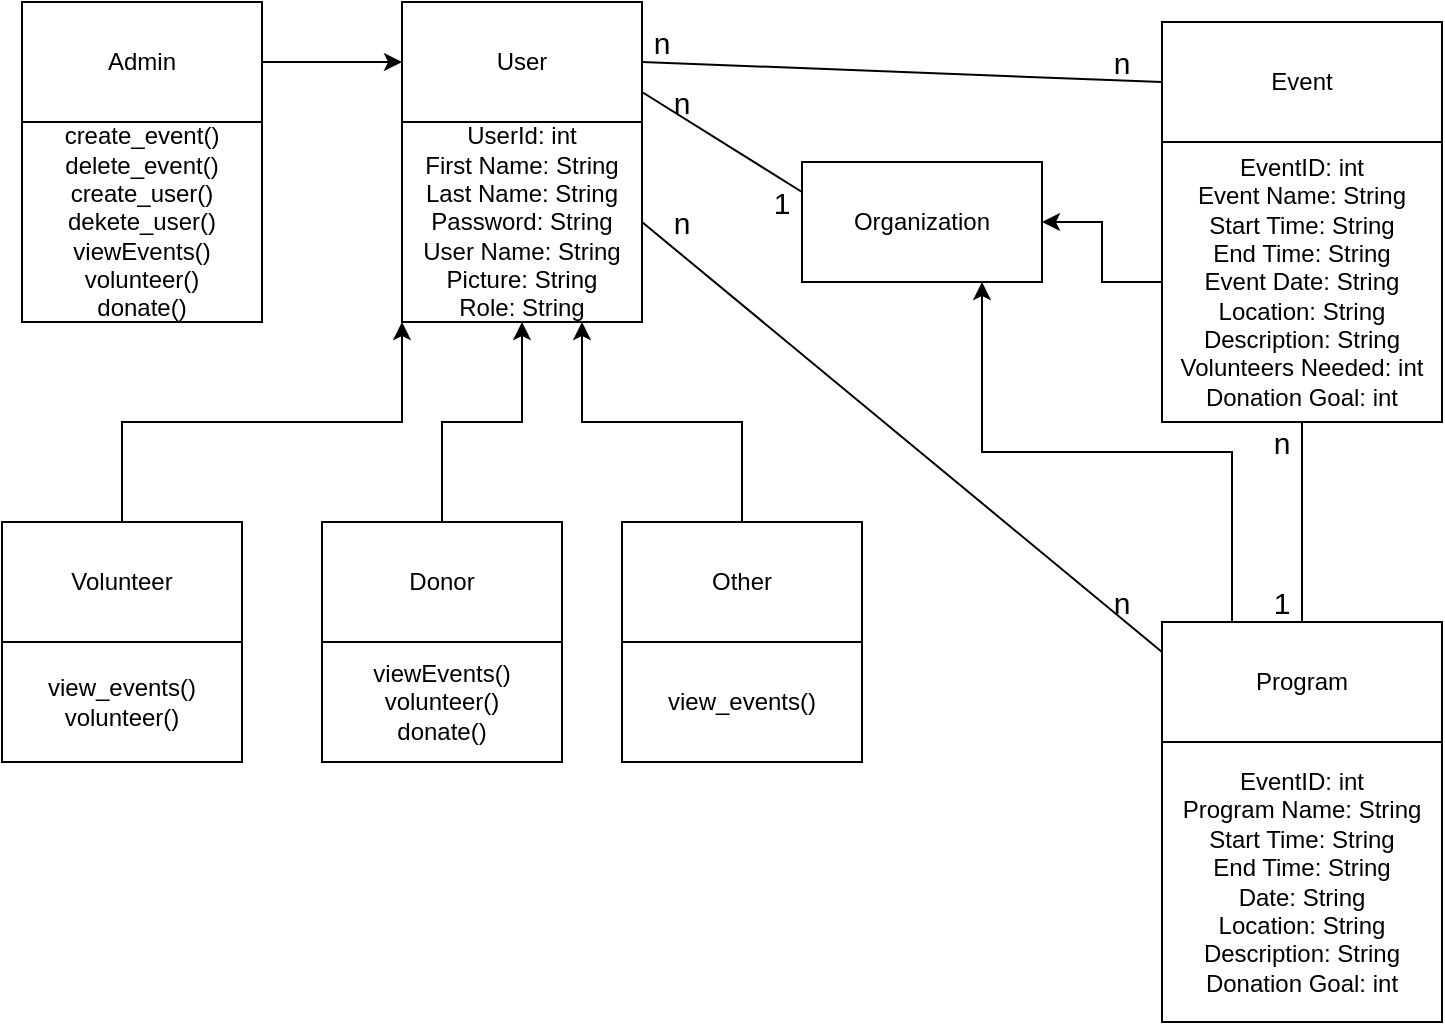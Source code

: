 <mxfile>
    <diagram id="sUT08qioEKnFUg04Lj_r" name="Page-1">
        <mxGraphModel dx="1204" dy="790" grid="1" gridSize="10" guides="1" tooltips="1" connect="1" arrows="1" fold="1" page="1" pageScale="1" pageWidth="850" pageHeight="1100" math="0" shadow="0">
            <root>
                <mxCell id="0"/>
                <mxCell id="1" parent="0"/>
                <mxCell id="2" value="User" style="rounded=0;whiteSpace=wrap;html=1;" vertex="1" parent="1">
                    <mxGeometry x="210" y="40" width="120" height="60" as="geometry"/>
                </mxCell>
                <mxCell id="3" value="UserId: int&lt;br&gt;First Name: String&lt;br&gt;Last Name: String&lt;br&gt;Password: String&lt;br&gt;User Name: String&lt;br&gt;Picture: String&lt;br&gt;Role: String" style="rounded=0;whiteSpace=wrap;html=1;" vertex="1" parent="1">
                    <mxGeometry x="210" y="100" width="120" height="100" as="geometry"/>
                </mxCell>
                <mxCell id="10" style="edgeStyle=orthogonalEdgeStyle;rounded=0;orthogonalLoop=1;jettySize=auto;html=1;exitX=0.5;exitY=0;exitDx=0;exitDy=0;entryX=0;entryY=1;entryDx=0;entryDy=0;" edge="1" parent="1" source="4" target="3">
                    <mxGeometry relative="1" as="geometry"/>
                </mxCell>
                <mxCell id="4" value="Volunteer" style="rounded=0;whiteSpace=wrap;html=1;" vertex="1" parent="1">
                    <mxGeometry x="10" y="300" width="120" height="60" as="geometry"/>
                </mxCell>
                <mxCell id="11" style="edgeStyle=orthogonalEdgeStyle;rounded=0;orthogonalLoop=1;jettySize=auto;html=1;exitX=0.5;exitY=0;exitDx=0;exitDy=0;entryX=0.5;entryY=1;entryDx=0;entryDy=0;" edge="1" parent="1" source="5" target="3">
                    <mxGeometry relative="1" as="geometry">
                        <mxPoint x="140" y="220" as="targetPoint"/>
                    </mxGeometry>
                </mxCell>
                <mxCell id="5" value="Donor" style="rounded=0;whiteSpace=wrap;html=1;" vertex="1" parent="1">
                    <mxGeometry x="170" y="300" width="120" height="60" as="geometry"/>
                </mxCell>
                <mxCell id="12" style="edgeStyle=orthogonalEdgeStyle;rounded=0;orthogonalLoop=1;jettySize=auto;html=1;exitX=0.5;exitY=0;exitDx=0;exitDy=0;entryX=0.75;entryY=1;entryDx=0;entryDy=0;" edge="1" parent="1" source="6" target="3">
                    <mxGeometry relative="1" as="geometry"/>
                </mxCell>
                <mxCell id="6" value="Other" style="rounded=0;whiteSpace=wrap;html=1;" vertex="1" parent="1">
                    <mxGeometry x="320" y="300" width="120" height="60" as="geometry"/>
                </mxCell>
                <mxCell id="7" value="view_events()" style="rounded=0;whiteSpace=wrap;html=1;" vertex="1" parent="1">
                    <mxGeometry x="320" y="360" width="120" height="60" as="geometry"/>
                </mxCell>
                <mxCell id="8" value="viewEvents()&lt;br&gt;volunteer()&lt;br&gt;donate()" style="rounded=0;whiteSpace=wrap;html=1;" vertex="1" parent="1">
                    <mxGeometry x="170" y="360" width="120" height="60" as="geometry"/>
                </mxCell>
                <mxCell id="9" value="view_events()&lt;br&gt;volunteer()" style="rounded=0;whiteSpace=wrap;html=1;" vertex="1" parent="1">
                    <mxGeometry x="10" y="360" width="120" height="60" as="geometry"/>
                </mxCell>
                <mxCell id="15" style="edgeStyle=orthogonalEdgeStyle;rounded=0;orthogonalLoop=1;jettySize=auto;html=1;exitX=1;exitY=0.5;exitDx=0;exitDy=0;entryX=0;entryY=0.5;entryDx=0;entryDy=0;" edge="1" parent="1" source="13" target="2">
                    <mxGeometry relative="1" as="geometry"/>
                </mxCell>
                <mxCell id="13" value="Admin" style="rounded=0;whiteSpace=wrap;html=1;" vertex="1" parent="1">
                    <mxGeometry x="20" y="40" width="120" height="60" as="geometry"/>
                </mxCell>
                <mxCell id="14" value="create_event()&lt;br&gt;delete_event()&lt;br&gt;create_user()&lt;br&gt;dekete_user()&lt;br&gt;viewEvents()&lt;br&gt;volunteer()&lt;br&gt;donate()" style="rounded=0;whiteSpace=wrap;html=1;" vertex="1" parent="1">
                    <mxGeometry x="20" y="100" width="120" height="100" as="geometry"/>
                </mxCell>
                <mxCell id="16" value="Event" style="rounded=0;whiteSpace=wrap;html=1;" vertex="1" parent="1">
                    <mxGeometry x="590" y="50" width="140" height="60" as="geometry"/>
                </mxCell>
                <mxCell id="33" style="edgeStyle=orthogonalEdgeStyle;rounded=0;orthogonalLoop=1;jettySize=auto;html=1;exitX=0.25;exitY=0;exitDx=0;exitDy=0;entryX=0.75;entryY=1;entryDx=0;entryDy=0;" edge="1" parent="1" source="17" target="18">
                    <mxGeometry relative="1" as="geometry"/>
                </mxCell>
                <mxCell id="17" value="Program" style="rounded=0;whiteSpace=wrap;html=1;" vertex="1" parent="1">
                    <mxGeometry x="590" y="350" width="140" height="60" as="geometry"/>
                </mxCell>
                <mxCell id="18" value="Organization" style="rounded=0;whiteSpace=wrap;html=1;" vertex="1" parent="1">
                    <mxGeometry x="410" y="120" width="120" height="60" as="geometry"/>
                </mxCell>
                <mxCell id="32" style="edgeStyle=orthogonalEdgeStyle;rounded=0;orthogonalLoop=1;jettySize=auto;html=1;exitX=0;exitY=0.5;exitDx=0;exitDy=0;entryX=1;entryY=0.5;entryDx=0;entryDy=0;" edge="1" parent="1" source="19" target="18">
                    <mxGeometry relative="1" as="geometry"/>
                </mxCell>
                <mxCell id="19" value="EventID: int&lt;br&gt;Event Name: String&lt;br&gt;Start Time: String&lt;br&gt;End Time: String&lt;br&gt;Event Date: String&lt;br&gt;Location: String&lt;br&gt;Description: String&lt;br&gt;Volunteers Needed: int&lt;br&gt;Donation Goal: int" style="rounded=0;whiteSpace=wrap;html=1;" vertex="1" parent="1">
                    <mxGeometry x="590" y="110" width="140" height="140" as="geometry"/>
                </mxCell>
                <mxCell id="20" value="" style="endArrow=none;html=1;exitX=1;exitY=0.5;exitDx=0;exitDy=0;entryX=0;entryY=0.5;entryDx=0;entryDy=0;" edge="1" parent="1" source="2" target="16">
                    <mxGeometry width="50" height="50" relative="1" as="geometry">
                        <mxPoint x="350" y="95" as="sourcePoint"/>
                        <mxPoint x="400" y="45" as="targetPoint"/>
                    </mxGeometry>
                </mxCell>
                <mxCell id="21" value="EventID: int&lt;br&gt;Program Name: String&lt;br&gt;Start Time: String&lt;br&gt;End Time: String&lt;br&gt;Date: String&lt;br&gt;Location: String&lt;br&gt;Description: String&lt;br&gt;Donation Goal: int" style="rounded=0;whiteSpace=wrap;html=1;" vertex="1" parent="1">
                    <mxGeometry x="590" y="410" width="140" height="140" as="geometry"/>
                </mxCell>
                <mxCell id="22" value="" style="endArrow=none;html=1;entryX=0;entryY=0.25;entryDx=0;entryDy=0;exitX=1;exitY=0.5;exitDx=0;exitDy=0;" edge="1" parent="1" source="3" target="17">
                    <mxGeometry width="50" height="50" relative="1" as="geometry">
                        <mxPoint x="400" y="240" as="sourcePoint"/>
                        <mxPoint x="450" y="190" as="targetPoint"/>
                    </mxGeometry>
                </mxCell>
                <mxCell id="23" value="" style="endArrow=none;html=1;entryX=0.5;entryY=1;entryDx=0;entryDy=0;exitX=0.5;exitY=0;exitDx=0;exitDy=0;" edge="1" parent="1" source="17" target="19">
                    <mxGeometry width="50" height="50" relative="1" as="geometry">
                        <mxPoint x="400" y="240" as="sourcePoint"/>
                        <mxPoint x="450" y="190" as="targetPoint"/>
                    </mxGeometry>
                </mxCell>
                <mxCell id="24" value="&lt;font style=&quot;font-size: 15px&quot;&gt;n&lt;/font&gt;" style="text;html=1;strokeColor=none;fillColor=none;align=center;verticalAlign=middle;whiteSpace=wrap;rounded=0;" vertex="1" parent="1">
                    <mxGeometry x="550" y="330" width="40" height="20" as="geometry"/>
                </mxCell>
                <mxCell id="25" value="&lt;span style=&quot;font-size: 15px&quot;&gt;1&lt;/span&gt;" style="text;html=1;strokeColor=none;fillColor=none;align=center;verticalAlign=middle;whiteSpace=wrap;rounded=0;" vertex="1" parent="1">
                    <mxGeometry x="630" y="330" width="40" height="20" as="geometry"/>
                </mxCell>
                <mxCell id="28" value="&lt;font style=&quot;font-size: 15px&quot;&gt;n&lt;/font&gt;" style="text;html=1;strokeColor=none;fillColor=none;align=center;verticalAlign=middle;whiteSpace=wrap;rounded=0;" vertex="1" parent="1">
                    <mxGeometry x="630" y="250" width="40" height="20" as="geometry"/>
                </mxCell>
                <mxCell id="29" value="&lt;font style=&quot;font-size: 15px&quot;&gt;n&lt;/font&gt;" style="text;html=1;strokeColor=none;fillColor=none;align=center;verticalAlign=middle;whiteSpace=wrap;rounded=0;" vertex="1" parent="1">
                    <mxGeometry x="550" y="60" width="40" height="20" as="geometry"/>
                </mxCell>
                <mxCell id="30" value="&lt;font style=&quot;font-size: 15px&quot;&gt;n&lt;/font&gt;" style="text;html=1;strokeColor=none;fillColor=none;align=center;verticalAlign=middle;whiteSpace=wrap;rounded=0;" vertex="1" parent="1">
                    <mxGeometry x="330" y="140" width="40" height="20" as="geometry"/>
                </mxCell>
                <mxCell id="31" value="&lt;font style=&quot;font-size: 15px&quot;&gt;n&lt;/font&gt;" style="text;html=1;strokeColor=none;fillColor=none;align=center;verticalAlign=middle;whiteSpace=wrap;rounded=0;" vertex="1" parent="1">
                    <mxGeometry x="320" y="50" width="40" height="20" as="geometry"/>
                </mxCell>
                <mxCell id="34" value="" style="endArrow=none;html=1;exitX=1;exitY=0.75;exitDx=0;exitDy=0;entryX=0;entryY=0.25;entryDx=0;entryDy=0;" edge="1" parent="1" source="2" target="18">
                    <mxGeometry width="50" height="50" relative="1" as="geometry">
                        <mxPoint x="340" y="120" as="sourcePoint"/>
                        <mxPoint x="390" y="70" as="targetPoint"/>
                    </mxGeometry>
                </mxCell>
                <mxCell id="35" value="&lt;font style=&quot;font-size: 15px&quot;&gt;n&lt;/font&gt;" style="text;html=1;strokeColor=none;fillColor=none;align=center;verticalAlign=middle;whiteSpace=wrap;rounded=0;" vertex="1" parent="1">
                    <mxGeometry x="330" y="80" width="40" height="20" as="geometry"/>
                </mxCell>
                <mxCell id="36" value="&lt;span style=&quot;font-size: 15px&quot;&gt;1&lt;/span&gt;" style="text;html=1;strokeColor=none;fillColor=none;align=center;verticalAlign=middle;whiteSpace=wrap;rounded=0;" vertex="1" parent="1">
                    <mxGeometry x="380" y="130" width="40" height="20" as="geometry"/>
                </mxCell>
            </root>
        </mxGraphModel>
    </diagram>
</mxfile>